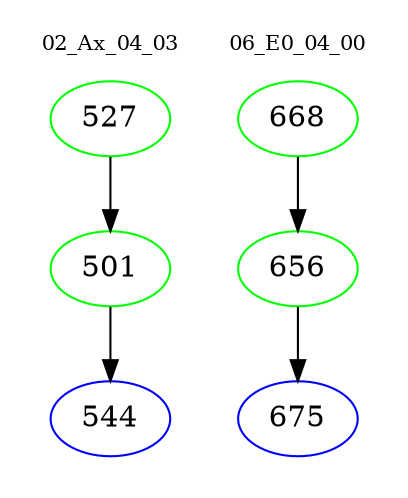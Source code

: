 digraph{
subgraph cluster_0 {
color = white
label = "02_Ax_04_03";
fontsize=10;
T0_527 [label="527", color="green"]
T0_527 -> T0_501 [color="black"]
T0_501 [label="501", color="green"]
T0_501 -> T0_544 [color="black"]
T0_544 [label="544", color="blue"]
}
subgraph cluster_1 {
color = white
label = "06_E0_04_00";
fontsize=10;
T1_668 [label="668", color="green"]
T1_668 -> T1_656 [color="black"]
T1_656 [label="656", color="green"]
T1_656 -> T1_675 [color="black"]
T1_675 [label="675", color="blue"]
}
}
